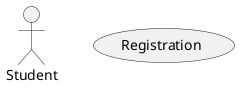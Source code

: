 @startuml     use_case_dia    

actor "Student" as Student
usecase "Registration" as Registration

@enduml
